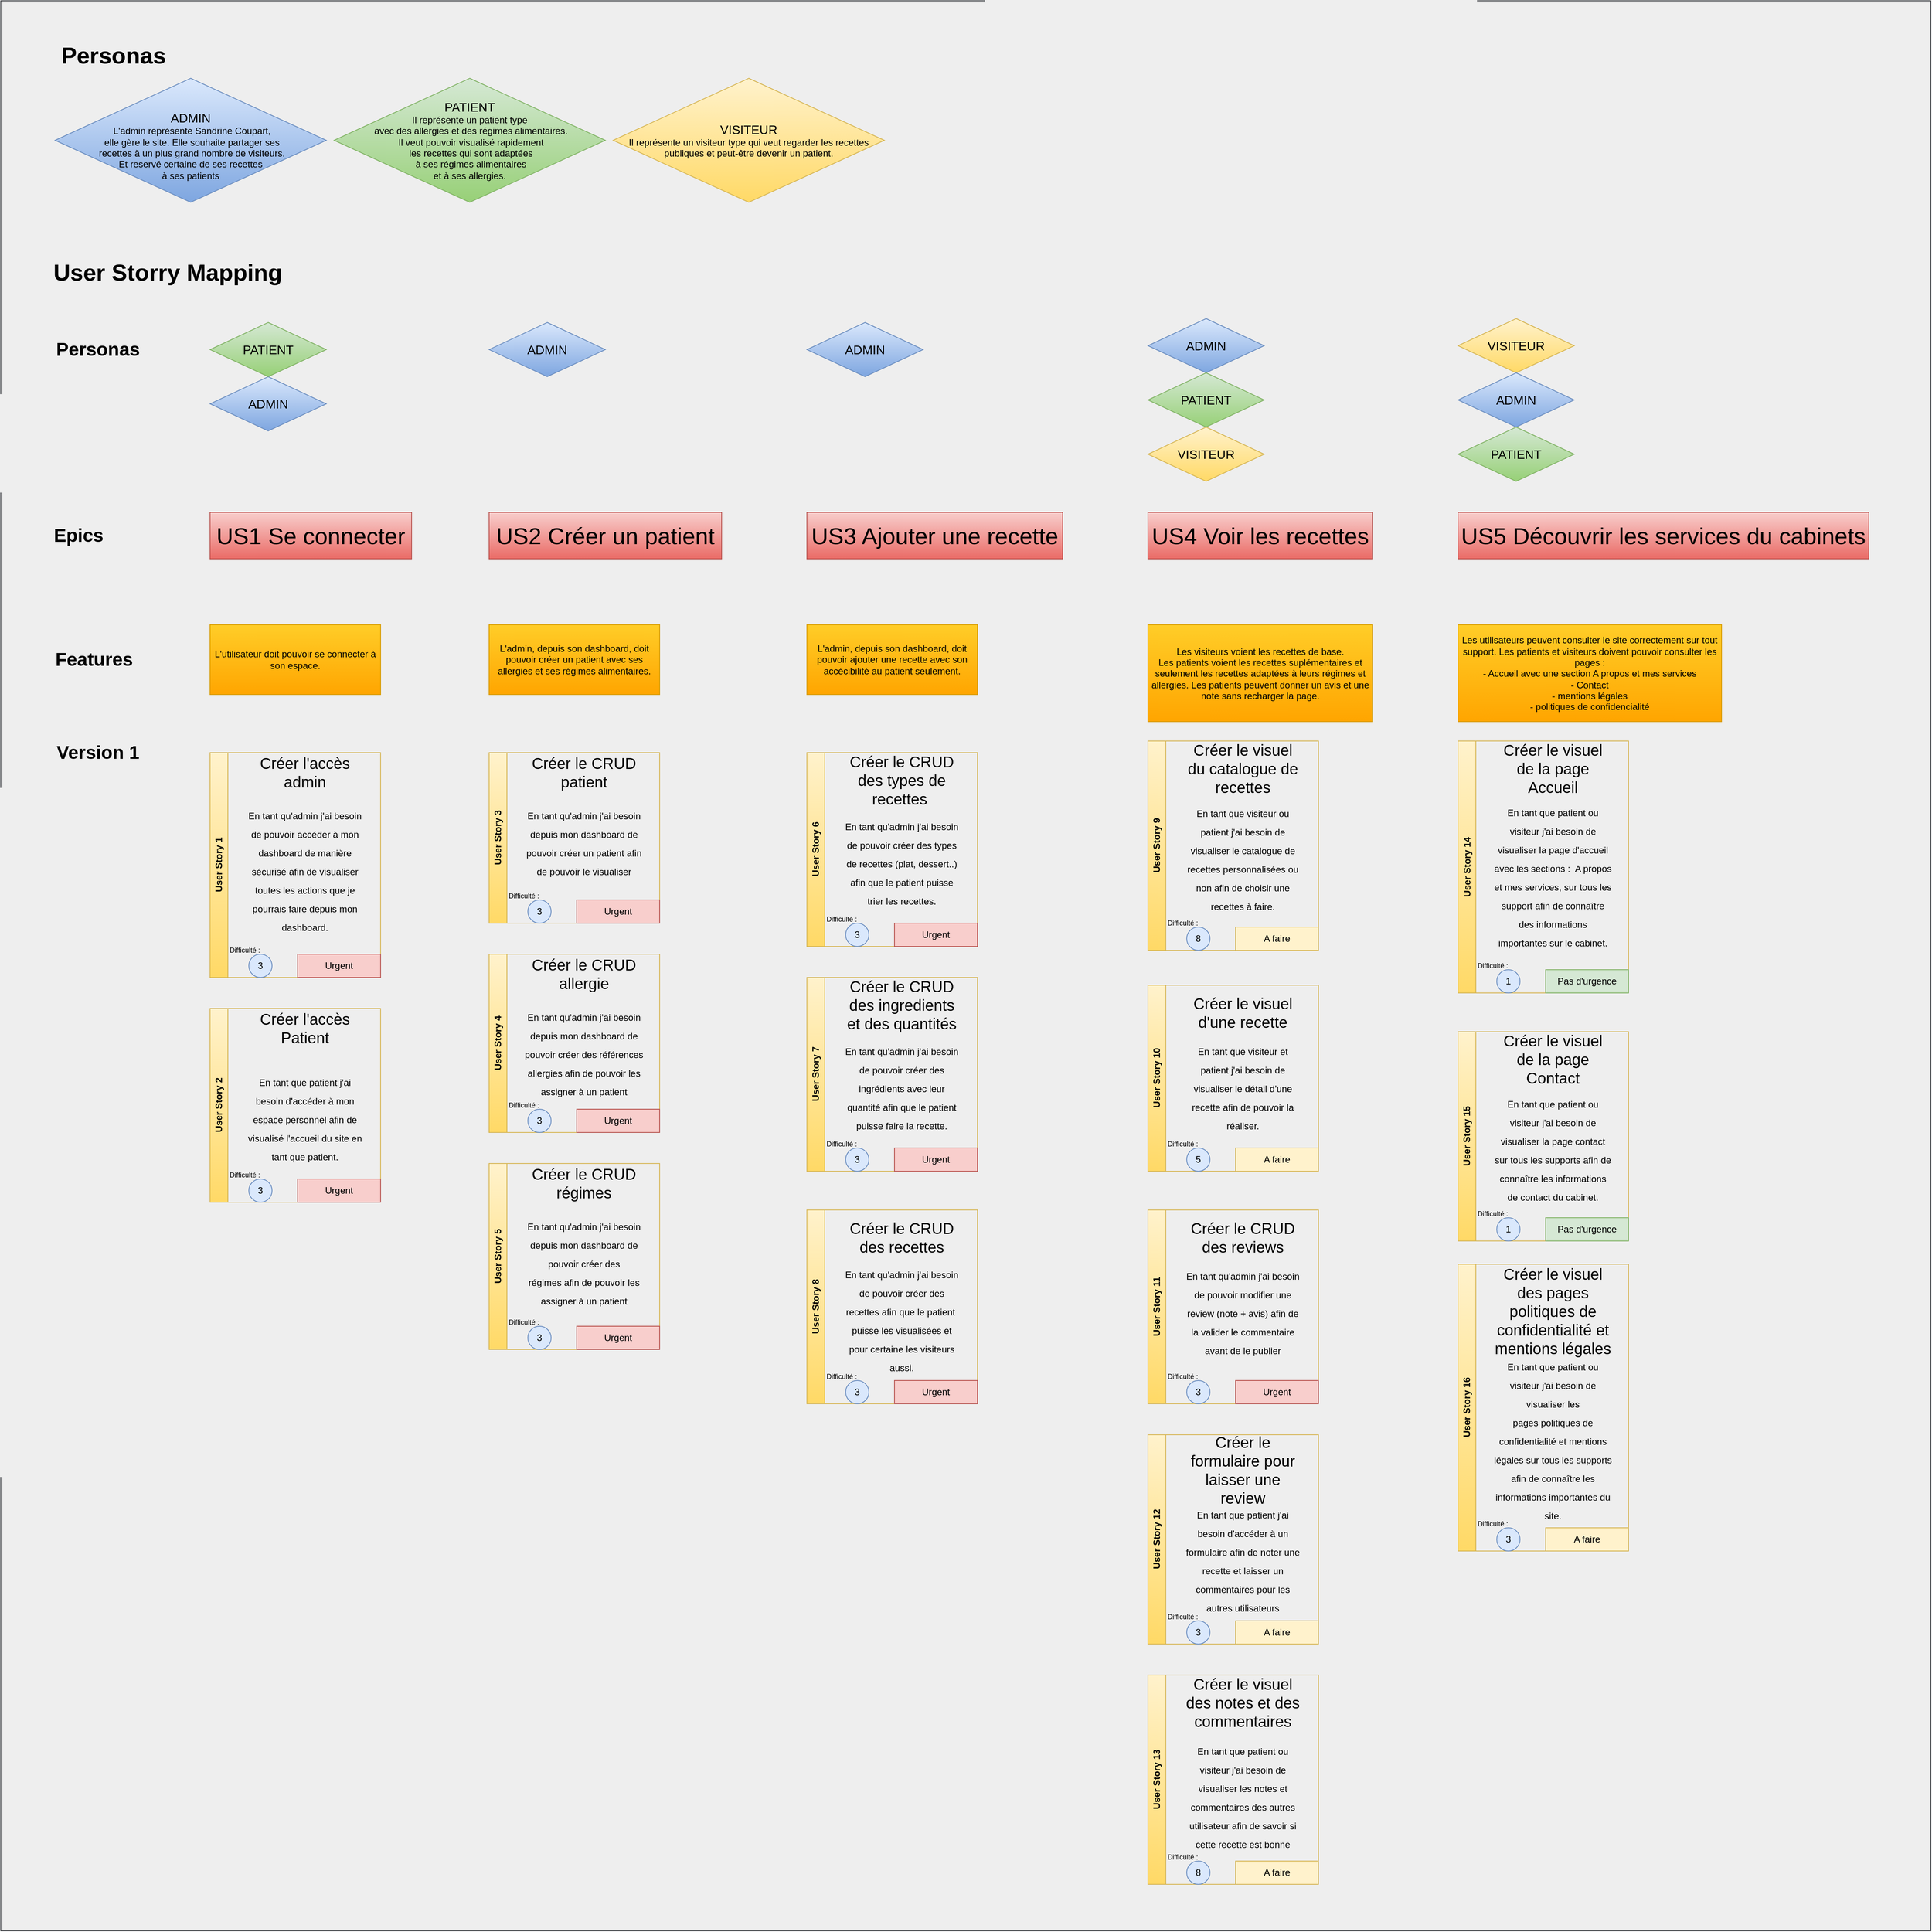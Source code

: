 <mxfile>
    <diagram id="mETmnVZE57GePqD7Dpf7" name="Page-1">
        <mxGraphModel dx="2335" dy="835" grid="1" gridSize="10" guides="1" tooltips="1" connect="1" arrows="1" fold="1" page="1" pageScale="1" pageWidth="850" pageHeight="1100" math="0" shadow="0">
            <root>
                <mxCell id="0"/>
                <mxCell id="1" parent="0"/>
                <mxCell id="3" value="" style="whiteSpace=wrap;html=1;aspect=fixed;fillColor=#eeeeee;strokeColor=#36393d;" vertex="1" parent="1">
                    <mxGeometry x="-120" y="70" width="2490" height="2490" as="geometry"/>
                </mxCell>
                <mxCell id="2" value="Personas" style="text;html=1;fontSize=30;fontStyle=1;verticalAlign=middle;align=center;fontColor=#000000;" vertex="1" parent="1">
                    <mxGeometry x="-50" y="120" width="150" height="40" as="geometry"/>
                </mxCell>
                <mxCell id="4" value="&lt;font color=&quot;#000000&quot;&gt;&lt;br&gt;&lt;font style=&quot;font-size: 16px;&quot;&gt;ADMIN&lt;/font&gt;&lt;br&gt;&amp;nbsp;L'admin représente Sandrine Coupart,&lt;br&gt;&amp;nbsp;elle gère le site. Elle souhaite partager ses&lt;br&gt;&amp;nbsp;recettes à un plus grand nombre de visiteurs.&lt;br&gt;Et reservé certaine de ses recettes &lt;br&gt;à ses patients&lt;/font&gt;" style="rhombus;whiteSpace=wrap;html=1;fillColor=#dae8fc;gradientColor=#7ea6e0;strokeColor=#6c8ebf;" vertex="1" parent="1">
                    <mxGeometry x="-50" y="170" width="350" height="160" as="geometry"/>
                </mxCell>
                <mxCell id="5" value="&lt;font color=&quot;#000000&quot;&gt;&lt;font style=&quot;font-size: 16px;&quot;&gt;PATIENT&lt;/font&gt;&lt;br&gt;Il représente un patient type&lt;br&gt;&amp;nbsp;avec des allergies et des régimes alimentaires.&lt;br&gt;&amp;nbsp;Il veut pouvoir visualisé rapidement&lt;br&gt;&amp;nbsp;les recettes qui sont adaptées&lt;br&gt;&amp;nbsp;à ses régimes alimentaires &lt;br&gt;et à ses allergies.&lt;br&gt;&lt;/font&gt;" style="rhombus;whiteSpace=wrap;html=1;fillColor=#d5e8d4;gradientColor=#97d077;strokeColor=#82b366;" vertex="1" parent="1">
                    <mxGeometry x="310" y="170" width="350" height="160" as="geometry"/>
                </mxCell>
                <mxCell id="6" value="&lt;font color=&quot;#000000&quot;&gt;&lt;font style=&quot;font-size: 16px;&quot;&gt;VISITEUR&lt;/font&gt;&lt;br&gt;Il représente un visiteur type qui veut regarder les recettes publiques et peut-être devenir un patient.&lt;br&gt;&lt;/font&gt;" style="rhombus;whiteSpace=wrap;html=1;fillColor=#fff2cc;gradientColor=#ffd966;strokeColor=#d6b656;" vertex="1" parent="1">
                    <mxGeometry x="670" y="170" width="350" height="160" as="geometry"/>
                </mxCell>
                <mxCell id="7" value="&lt;font color=&quot;#000000&quot;&gt;&lt;font style=&quot;font-size: 16px;&quot;&gt;ADMIN&lt;/font&gt;&lt;br&gt;&lt;/font&gt;" style="rhombus;whiteSpace=wrap;html=1;fillColor=#dae8fc;gradientColor=#7ea6e0;strokeColor=#6c8ebf;" vertex="1" parent="1">
                    <mxGeometry x="150" y="555" width="150" height="70" as="geometry"/>
                </mxCell>
                <mxCell id="8" value="&lt;font color=&quot;#000000&quot;&gt;&lt;font style=&quot;font-size: 16px;&quot;&gt;PATIENT&lt;/font&gt;&lt;br&gt;&lt;/font&gt;" style="rhombus;whiteSpace=wrap;html=1;fillColor=#d5e8d4;gradientColor=#97d077;strokeColor=#82b366;" vertex="1" parent="1">
                    <mxGeometry x="150" y="485" width="150" height="70" as="geometry"/>
                </mxCell>
                <mxCell id="9" value="&lt;font color=&quot;#000000&quot;&gt;&lt;font style=&quot;font-size: 16px;&quot;&gt;VISITEUR&lt;/font&gt;&lt;br&gt;&lt;/font&gt;" style="rhombus;whiteSpace=wrap;html=1;fillColor=#fff2cc;gradientColor=#ffd966;strokeColor=#d6b656;" vertex="1" parent="1">
                    <mxGeometry x="1360" y="620" width="150" height="70" as="geometry"/>
                </mxCell>
                <mxCell id="10" value="User Storry Mapping" style="text;html=1;fontSize=30;fontStyle=1;verticalAlign=middle;align=center;fontColor=#000000;" vertex="1" parent="1">
                    <mxGeometry x="-50" y="400" width="290" height="40" as="geometry"/>
                </mxCell>
                <mxCell id="11" value="Personas" style="text;html=1;fontSize=24;fontStyle=1;verticalAlign=middle;align=center;fontColor=#000000;" vertex="1" parent="1">
                    <mxGeometry x="-50" y="500" width="110" height="40" as="geometry"/>
                </mxCell>
                <mxCell id="12" value="Epics" style="text;html=1;fontSize=24;fontStyle=1;verticalAlign=middle;align=center;fontColor=#000000;" vertex="1" parent="1">
                    <mxGeometry x="-50" y="740" width="60" height="40" as="geometry"/>
                </mxCell>
                <mxCell id="13" value="Features" style="text;html=1;fontSize=24;fontStyle=1;verticalAlign=middle;align=center;fontColor=#000000;" vertex="1" parent="1">
                    <mxGeometry x="-50" y="900" width="100" height="40" as="geometry"/>
                </mxCell>
                <mxCell id="14" value="Version 1" style="text;html=1;fontSize=24;fontStyle=1;verticalAlign=middle;align=center;fontColor=#000000;" vertex="1" parent="1">
                    <mxGeometry x="-50" y="1020" width="110" height="40" as="geometry"/>
                </mxCell>
                <mxCell id="16" value="US1 Se connecter" style="rounded=0;whiteSpace=wrap;html=1;fontSize=30;fillColor=#f8cecc;gradientColor=#ea6b66;strokeColor=#b85450;" vertex="1" parent="1">
                    <mxGeometry x="150" y="730" width="260" height="60" as="geometry"/>
                </mxCell>
                <mxCell id="19" value="L'utilisateur doit pouvoir se connecter à son espace." style="rounded=0;whiteSpace=wrap;fontSize=12;fillColor=#ffcd28;strokeColor=#d79b00;gradientColor=#ffa500;spacing=0;fontColor=#000000;" vertex="1" parent="1">
                    <mxGeometry x="150" y="875" width="220" height="90" as="geometry"/>
                </mxCell>
                <mxCell id="22" value="&lt;font color=&quot;#000000&quot;&gt;User Story 1&lt;/font&gt;" style="swimlane;horizontal=0;whiteSpace=wrap;html=1;fontSize=12;fillColor=#fff2cc;gradientColor=#ffd966;strokeColor=#d6b656;startSize=23;" vertex="1" parent="1">
                    <mxGeometry x="150" y="1040" width="220" height="290" as="geometry">
                        <mxRectangle x="200" y="1460" width="40" height="150" as="alternateBounds"/>
                    </mxGeometry>
                </mxCell>
                <mxCell id="24" value="Créer l'accès admin" style="text;html=1;strokeColor=none;fillColor=none;align=center;verticalAlign=middle;whiteSpace=wrap;rounded=0;fontSize=20;fontColor=#000000;" vertex="1" parent="22">
                    <mxGeometry x="45" width="155" height="50" as="geometry"/>
                </mxCell>
                <mxCell id="25" value="Urgent" style="rounded=0;whiteSpace=wrap;html=1;fontSize=12;fillColor=#f8cecc;strokeColor=#b85450;fontColor=#000000;" vertex="1" parent="22">
                    <mxGeometry x="113" y="260" width="107" height="30" as="geometry"/>
                </mxCell>
                <mxCell id="27" value="3" style="ellipse;whiteSpace=wrap;html=1;aspect=fixed;strokeColor=#6c8ebf;fontSize=12;fillColor=#dae8fc;fontColor=#000000;" vertex="1" parent="22">
                    <mxGeometry x="50" y="260" width="30" height="30" as="geometry"/>
                </mxCell>
                <mxCell id="28" value="Difficulté :" style="text;html=1;strokeColor=none;fillColor=none;align=center;verticalAlign=middle;whiteSpace=wrap;rounded=0;fontSize=9;fontColor=#000000;" vertex="1" parent="22">
                    <mxGeometry x="15" y="240" width="60" height="30" as="geometry"/>
                </mxCell>
                <mxCell id="30" value="&lt;font style=&quot;font-size: 12px;&quot;&gt;En tant qu'admin j'ai besoin de pouvoir accéder à mon dashboard de manière sécurisé afin de visualiser toutes les actions que je pourrais faire depuis mon dashboard.&lt;/font&gt;" style="text;html=1;strokeColor=none;fillColor=none;align=center;verticalAlign=middle;whiteSpace=wrap;rounded=0;fontSize=20;fontColor=#000000;" vertex="1" parent="22">
                    <mxGeometry x="45" y="60" width="155" height="180" as="geometry"/>
                </mxCell>
                <mxCell id="37" value="&lt;font color=&quot;#000000&quot;&gt;User Story 2&lt;/font&gt;" style="swimlane;horizontal=0;whiteSpace=wrap;html=1;fontSize=12;fillColor=#fff2cc;gradientColor=#ffd966;strokeColor=#d6b656;startSize=23;" vertex="1" parent="1">
                    <mxGeometry x="150" y="1370" width="220" height="250" as="geometry">
                        <mxRectangle x="200" y="1460" width="40" height="150" as="alternateBounds"/>
                    </mxGeometry>
                </mxCell>
                <mxCell id="38" value="Créer l'accès Patient" style="text;html=1;strokeColor=none;fillColor=none;align=center;verticalAlign=middle;whiteSpace=wrap;rounded=0;fontSize=20;fontColor=#000000;" vertex="1" parent="37">
                    <mxGeometry x="45" width="155" height="50" as="geometry"/>
                </mxCell>
                <mxCell id="39" value="Urgent" style="rounded=0;whiteSpace=wrap;html=1;fontSize=12;fillColor=#f8cecc;strokeColor=#b85450;fontColor=#000000;" vertex="1" parent="37">
                    <mxGeometry x="113" y="220" width="107" height="30" as="geometry"/>
                </mxCell>
                <mxCell id="40" value="3" style="ellipse;whiteSpace=wrap;html=1;aspect=fixed;strokeColor=#6c8ebf;fontSize=12;fillColor=#dae8fc;fontColor=#000000;" vertex="1" parent="37">
                    <mxGeometry x="50" y="220" width="30" height="30" as="geometry"/>
                </mxCell>
                <mxCell id="41" value="Difficulté :" style="text;html=1;strokeColor=none;fillColor=none;align=center;verticalAlign=middle;whiteSpace=wrap;rounded=0;fontSize=9;fontColor=#000000;" vertex="1" parent="37">
                    <mxGeometry x="15" y="200" width="60" height="30" as="geometry"/>
                </mxCell>
                <mxCell id="42" value="&lt;font style=&quot;font-size: 12px;&quot;&gt;En tant que patient j'ai besoin d'accéder à mon espace personnel afin de visualisé l'accueil du site en tant que patient.&lt;/font&gt;" style="text;html=1;strokeColor=none;fillColor=none;align=center;verticalAlign=middle;whiteSpace=wrap;rounded=0;fontSize=20;fontColor=#000000;" vertex="1" parent="37">
                    <mxGeometry x="45" y="80" width="155" height="120" as="geometry"/>
                </mxCell>
                <mxCell id="43" value="US2 Créer un patient" style="rounded=0;whiteSpace=wrap;html=1;fontSize=30;fillColor=#f8cecc;gradientColor=#ea6b66;strokeColor=#b85450;" vertex="1" parent="1">
                    <mxGeometry x="510" y="730" width="300" height="60" as="geometry"/>
                </mxCell>
                <mxCell id="44" value="&lt;font color=&quot;#000000&quot;&gt;&lt;font style=&quot;font-size: 16px;&quot;&gt;ADMIN&lt;/font&gt;&lt;br&gt;&lt;/font&gt;" style="rhombus;whiteSpace=wrap;html=1;fillColor=#dae8fc;gradientColor=#7ea6e0;strokeColor=#6c8ebf;" vertex="1" parent="1">
                    <mxGeometry x="510" y="485" width="150" height="70" as="geometry"/>
                </mxCell>
                <mxCell id="45" value="L'admin, depuis son dashboard, doit pouvoir créer un patient avec ses allergies et ses régimes alimentaires." style="rounded=0;whiteSpace=wrap;fontSize=12;fillColor=#ffcd28;strokeColor=#d79b00;gradientColor=#ffa500;spacing=0;fontColor=#000000;" vertex="1" parent="1">
                    <mxGeometry x="510" y="875" width="220" height="90" as="geometry"/>
                </mxCell>
                <mxCell id="46" value="&lt;font color=&quot;#000000&quot;&gt;User Story 3&lt;br&gt;&lt;/font&gt;" style="swimlane;horizontal=0;whiteSpace=wrap;html=1;fontSize=12;fillColor=#fff2cc;gradientColor=#ffd966;strokeColor=#d6b656;startSize=23;" vertex="1" parent="1">
                    <mxGeometry x="510" y="1040" width="220" height="220" as="geometry">
                        <mxRectangle x="200" y="1460" width="40" height="150" as="alternateBounds"/>
                    </mxGeometry>
                </mxCell>
                <mxCell id="47" value="Créer le CRUD patient" style="text;html=1;strokeColor=none;fillColor=none;align=center;verticalAlign=middle;whiteSpace=wrap;rounded=0;fontSize=20;fontColor=#000000;" vertex="1" parent="46">
                    <mxGeometry x="45" width="155" height="50" as="geometry"/>
                </mxCell>
                <mxCell id="48" value="Urgent" style="rounded=0;whiteSpace=wrap;html=1;fontSize=12;fillColor=#f8cecc;strokeColor=#b85450;fontColor=#000000;" vertex="1" parent="46">
                    <mxGeometry x="113" y="190" width="107" height="30" as="geometry"/>
                </mxCell>
                <mxCell id="49" value="3" style="ellipse;whiteSpace=wrap;html=1;aspect=fixed;strokeColor=#6c8ebf;fontSize=12;fillColor=#dae8fc;fontColor=#000000;" vertex="1" parent="46">
                    <mxGeometry x="50" y="190" width="30" height="30" as="geometry"/>
                </mxCell>
                <mxCell id="50" value="Difficulté :" style="text;html=1;strokeColor=none;fillColor=none;align=center;verticalAlign=middle;whiteSpace=wrap;rounded=0;fontSize=9;fontColor=#000000;" vertex="1" parent="46">
                    <mxGeometry x="15" y="170" width="60" height="30" as="geometry"/>
                </mxCell>
                <mxCell id="51" value="&lt;font style=&quot;font-size: 12px;&quot;&gt;En tant qu'admin j'ai besoin depuis mon dashboard de pouvoir créer un patient afin de pouvoir le visualiser&lt;/font&gt;" style="text;html=1;strokeColor=none;fillColor=none;align=center;verticalAlign=top;whiteSpace=wrap;rounded=0;fontSize=20;fontColor=#000000;" vertex="1" parent="46">
                    <mxGeometry x="45" y="60" width="155" height="110" as="geometry"/>
                </mxCell>
                <mxCell id="70" value="&lt;font color=&quot;#000000&quot;&gt;User Story 4&lt;br&gt;&lt;/font&gt;" style="swimlane;horizontal=0;whiteSpace=wrap;html=1;fontSize=12;fillColor=#fff2cc;gradientColor=#ffd966;strokeColor=#d6b656;startSize=23;" vertex="1" parent="1">
                    <mxGeometry x="510" y="1300" width="220" height="230" as="geometry">
                        <mxRectangle x="200" y="1460" width="40" height="150" as="alternateBounds"/>
                    </mxGeometry>
                </mxCell>
                <mxCell id="71" value="Créer le CRUD allergie" style="text;html=1;strokeColor=none;fillColor=none;align=center;verticalAlign=middle;whiteSpace=wrap;rounded=0;fontSize=20;fontColor=#000000;" vertex="1" parent="70">
                    <mxGeometry x="45" width="155" height="50" as="geometry"/>
                </mxCell>
                <mxCell id="72" value="Urgent" style="rounded=0;whiteSpace=wrap;html=1;fontSize=12;fillColor=#f8cecc;strokeColor=#b85450;fontColor=#000000;" vertex="1" parent="70">
                    <mxGeometry x="113" y="200" width="107" height="30" as="geometry"/>
                </mxCell>
                <mxCell id="73" value="3" style="ellipse;whiteSpace=wrap;html=1;aspect=fixed;strokeColor=#6c8ebf;fontSize=12;fillColor=#dae8fc;fontColor=#000000;" vertex="1" parent="70">
                    <mxGeometry x="50" y="200" width="30" height="30" as="geometry"/>
                </mxCell>
                <mxCell id="74" value="Difficulté :" style="text;html=1;strokeColor=none;fillColor=none;align=center;verticalAlign=middle;whiteSpace=wrap;rounded=0;fontSize=9;fontColor=#000000;" vertex="1" parent="70">
                    <mxGeometry x="15" y="180" width="60" height="30" as="geometry"/>
                </mxCell>
                <mxCell id="75" value="&lt;font style=&quot;font-size: 12px;&quot;&gt;En tant qu'admin j'ai besoin depuis mon dashboard de pouvoir créer des références allergies afin de pouvoir les assigner à un patient&lt;/font&gt;" style="text;html=1;strokeColor=none;fillColor=none;align=center;verticalAlign=top;whiteSpace=wrap;rounded=0;fontSize=20;fontColor=#000000;" vertex="1" parent="70">
                    <mxGeometry x="45" y="60" width="155" height="140" as="geometry"/>
                </mxCell>
                <mxCell id="76" value="&lt;font color=&quot;#000000&quot;&gt;User Story 5&lt;br&gt;&lt;/font&gt;" style="swimlane;horizontal=0;whiteSpace=wrap;html=1;fontSize=12;fillColor=#fff2cc;gradientColor=#ffd966;strokeColor=#d6b656;startSize=23;" vertex="1" parent="1">
                    <mxGeometry x="510" y="1570" width="220" height="240" as="geometry">
                        <mxRectangle x="200" y="1460" width="40" height="150" as="alternateBounds"/>
                    </mxGeometry>
                </mxCell>
                <mxCell id="77" value="Créer le CRUD régimes" style="text;html=1;strokeColor=none;fillColor=none;align=center;verticalAlign=middle;whiteSpace=wrap;rounded=0;fontSize=20;fontColor=#000000;" vertex="1" parent="76">
                    <mxGeometry x="45" width="155" height="50" as="geometry"/>
                </mxCell>
                <mxCell id="78" value="Urgent" style="rounded=0;whiteSpace=wrap;html=1;fontSize=12;fillColor=#f8cecc;strokeColor=#b85450;fontColor=#000000;" vertex="1" parent="76">
                    <mxGeometry x="113" y="210" width="107" height="30" as="geometry"/>
                </mxCell>
                <mxCell id="79" value="3" style="ellipse;whiteSpace=wrap;html=1;aspect=fixed;strokeColor=#6c8ebf;fontSize=12;fillColor=#dae8fc;fontColor=#000000;" vertex="1" parent="76">
                    <mxGeometry x="50" y="210" width="30" height="30" as="geometry"/>
                </mxCell>
                <mxCell id="80" value="Difficulté :" style="text;html=1;strokeColor=none;fillColor=none;align=center;verticalAlign=middle;whiteSpace=wrap;rounded=0;fontSize=9;fontColor=#000000;" vertex="1" parent="76">
                    <mxGeometry x="15" y="190" width="60" height="30" as="geometry"/>
                </mxCell>
                <mxCell id="81" value="&lt;font style=&quot;font-size: 12px;&quot;&gt;En tant qu'admin j'ai besoin depuis mon dashboard de pouvoir créer des régimes&amp;nbsp;&lt;/font&gt;&lt;span style=&quot;font-size: 12px;&quot;&gt;afin de pouvoir les assigner à un patient&lt;/span&gt;" style="text;html=1;strokeColor=none;fillColor=none;align=center;verticalAlign=top;whiteSpace=wrap;rounded=0;fontSize=20;fontColor=#000000;" vertex="1" parent="76">
                    <mxGeometry x="45" y="60" width="155" height="140" as="geometry"/>
                </mxCell>
                <mxCell id="82" value="US3 Ajouter une recette" style="rounded=0;whiteSpace=wrap;html=1;fontSize=30;fillColor=#f8cecc;gradientColor=#ea6b66;strokeColor=#b85450;" vertex="1" parent="1">
                    <mxGeometry x="920" y="730" width="330" height="60" as="geometry"/>
                </mxCell>
                <mxCell id="83" value="&lt;font color=&quot;#000000&quot;&gt;&lt;font style=&quot;font-size: 16px;&quot;&gt;ADMIN&lt;/font&gt;&lt;br&gt;&lt;/font&gt;" style="rhombus;whiteSpace=wrap;html=1;fillColor=#dae8fc;gradientColor=#7ea6e0;strokeColor=#6c8ebf;" vertex="1" parent="1">
                    <mxGeometry x="920" y="485" width="150" height="70" as="geometry"/>
                </mxCell>
                <mxCell id="84" value="L'admin, depuis son dashboard, doit pouvoir ajouter une recette avec son accécibilité au patient seulement." style="rounded=0;whiteSpace=wrap;fontSize=12;fillColor=#ffcd28;strokeColor=#d79b00;gradientColor=#ffa500;spacing=0;fontColor=#000000;" vertex="1" parent="1">
                    <mxGeometry x="920" y="875" width="220" height="90" as="geometry"/>
                </mxCell>
                <mxCell id="85" value="&lt;font color=&quot;#000000&quot;&gt;User Story 6&lt;/font&gt;" style="swimlane;horizontal=0;whiteSpace=wrap;html=1;fontSize=12;fillColor=#fff2cc;gradientColor=#ffd966;strokeColor=#d6b656;startSize=23;fontFamily=Helvetica;fontColor=rgb(240, 240, 240);" vertex="1" parent="1">
                    <mxGeometry x="920" y="1040" width="220" height="250" as="geometry">
                        <mxRectangle x="920" y="1040" width="40" height="150" as="alternateBounds"/>
                    </mxGeometry>
                </mxCell>
                <mxCell id="86" value="Créer le CRUD des types de recettes&amp;nbsp;" style="text;html=1;strokeColor=none;fillColor=none;align=center;verticalAlign=middle;whiteSpace=wrap;rounded=0;fontSize=20;fontColor=#000000;fontFamily=Helvetica;startSize=23;" vertex="1" parent="85">
                    <mxGeometry x="45" width="155" height="70" as="geometry"/>
                </mxCell>
                <mxCell id="87" value="Urgent" style="rounded=0;whiteSpace=wrap;html=1;fontSize=12;fillColor=#f8cecc;strokeColor=#b85450;fontColor=#000000;fontFamily=Helvetica;startSize=23;" vertex="1" parent="85">
                    <mxGeometry x="113" y="220" width="107" height="30" as="geometry"/>
                </mxCell>
                <mxCell id="88" value="3" style="ellipse;whiteSpace=wrap;html=1;aspect=fixed;strokeColor=#6c8ebf;fontSize=12;fillColor=#dae8fc;fontColor=#000000;fontFamily=Helvetica;startSize=23;" vertex="1" parent="85">
                    <mxGeometry x="50" y="220" width="30" height="30" as="geometry"/>
                </mxCell>
                <mxCell id="89" value="Difficulté :" style="text;html=1;strokeColor=none;fillColor=none;align=center;verticalAlign=middle;whiteSpace=wrap;rounded=0;fontSize=9;fontColor=#000000;fontFamily=Helvetica;startSize=23;" vertex="1" parent="85">
                    <mxGeometry x="15" y="200" width="60" height="30" as="geometry"/>
                </mxCell>
                <mxCell id="90" value="&lt;font style=&quot;font-size: 12px;&quot;&gt;En tant qu'admin j'ai besoin de pouvoir créer des types de recettes (plat, dessert..) afin que le patient puisse trier les recettes.&lt;/font&gt;" style="text;html=1;strokeColor=none;fillColor=none;align=center;verticalAlign=middle;whiteSpace=wrap;rounded=0;fontSize=20;fontColor=#000000;fontFamily=Helvetica;startSize=23;" vertex="1" parent="85">
                    <mxGeometry x="45" y="80" width="155" height="120" as="geometry"/>
                </mxCell>
                <mxCell id="92" value="&lt;font color=&quot;#000000&quot;&gt;User Story 7&lt;/font&gt;" style="swimlane;horizontal=0;whiteSpace=wrap;html=1;fontSize=12;fillColor=#fff2cc;gradientColor=#ffd966;strokeColor=#d6b656;startSize=23;fontFamily=Helvetica;fontColor=rgb(240, 240, 240);" vertex="1" parent="1">
                    <mxGeometry x="920" y="1330" width="220" height="250" as="geometry">
                        <mxRectangle x="920" y="1040" width="40" height="150" as="alternateBounds"/>
                    </mxGeometry>
                </mxCell>
                <mxCell id="93" value="Créer le CRUD des ingredients et des quantités" style="text;html=1;strokeColor=none;fillColor=none;align=center;verticalAlign=middle;whiteSpace=wrap;rounded=0;fontSize=20;fontColor=#000000;fontFamily=Helvetica;startSize=23;" vertex="1" parent="92">
                    <mxGeometry x="45" width="155" height="70" as="geometry"/>
                </mxCell>
                <mxCell id="94" value="Urgent" style="rounded=0;whiteSpace=wrap;html=1;fontSize=12;fillColor=#f8cecc;strokeColor=#b85450;fontColor=#000000;fontFamily=Helvetica;startSize=23;" vertex="1" parent="92">
                    <mxGeometry x="113" y="220" width="107" height="30" as="geometry"/>
                </mxCell>
                <mxCell id="95" value="3" style="ellipse;whiteSpace=wrap;html=1;aspect=fixed;strokeColor=#6c8ebf;fontSize=12;fillColor=#dae8fc;fontColor=#000000;fontFamily=Helvetica;startSize=23;" vertex="1" parent="92">
                    <mxGeometry x="50" y="220" width="30" height="30" as="geometry"/>
                </mxCell>
                <mxCell id="96" value="Difficulté :" style="text;html=1;strokeColor=none;fillColor=none;align=center;verticalAlign=middle;whiteSpace=wrap;rounded=0;fontSize=9;fontColor=#000000;fontFamily=Helvetica;startSize=23;" vertex="1" parent="92">
                    <mxGeometry x="15" y="200" width="60" height="30" as="geometry"/>
                </mxCell>
                <mxCell id="97" value="&lt;font style=&quot;font-size: 12px;&quot;&gt;En tant qu'admin j'ai besoin de pouvoir créer des ingrédients avec leur quantité afin que le patient puisse faire la recette.&lt;/font&gt;" style="text;html=1;strokeColor=none;fillColor=none;align=center;verticalAlign=middle;whiteSpace=wrap;rounded=0;fontSize=20;fontColor=#000000;fontFamily=Helvetica;startSize=23;" vertex="1" parent="92">
                    <mxGeometry x="45" y="80" width="155" height="120" as="geometry"/>
                </mxCell>
                <mxCell id="98" value="&lt;font color=&quot;#000000&quot;&gt;User Story 8&lt;/font&gt;" style="swimlane;horizontal=0;whiteSpace=wrap;html=1;fontSize=12;fillColor=#fff2cc;gradientColor=#ffd966;strokeColor=#d6b656;startSize=23;fontFamily=Helvetica;fontColor=rgb(240, 240, 240);" vertex="1" parent="1">
                    <mxGeometry x="920" y="1630" width="220" height="250" as="geometry">
                        <mxRectangle x="920" y="1040" width="40" height="150" as="alternateBounds"/>
                    </mxGeometry>
                </mxCell>
                <mxCell id="99" value="Créer le CRUD des recettes" style="text;html=1;strokeColor=none;fillColor=none;align=center;verticalAlign=middle;whiteSpace=wrap;rounded=0;fontSize=20;fontColor=#000000;fontFamily=Helvetica;startSize=23;" vertex="1" parent="98">
                    <mxGeometry x="45" width="155" height="70" as="geometry"/>
                </mxCell>
                <mxCell id="100" value="Urgent" style="rounded=0;whiteSpace=wrap;html=1;fontSize=12;fillColor=#f8cecc;strokeColor=#b85450;fontColor=#000000;fontFamily=Helvetica;startSize=23;" vertex="1" parent="98">
                    <mxGeometry x="113" y="220" width="107" height="30" as="geometry"/>
                </mxCell>
                <mxCell id="101" value="3" style="ellipse;whiteSpace=wrap;html=1;aspect=fixed;strokeColor=#6c8ebf;fontSize=12;fillColor=#dae8fc;fontColor=#000000;fontFamily=Helvetica;startSize=23;" vertex="1" parent="98">
                    <mxGeometry x="50" y="220" width="30" height="30" as="geometry"/>
                </mxCell>
                <mxCell id="102" value="Difficulté :" style="text;html=1;strokeColor=none;fillColor=none;align=center;verticalAlign=middle;whiteSpace=wrap;rounded=0;fontSize=9;fontColor=#000000;fontFamily=Helvetica;startSize=23;" vertex="1" parent="98">
                    <mxGeometry x="15" y="200" width="60" height="30" as="geometry"/>
                </mxCell>
                <mxCell id="103" value="&lt;font style=&quot;font-size: 12px;&quot;&gt;En tant qu'admin j'ai besoin de pouvoir créer des recettes afin que le patient&amp;nbsp; puisse les visualisées et pour certaine les visiteurs aussi.&lt;/font&gt;" style="text;html=1;strokeColor=none;fillColor=none;align=center;verticalAlign=middle;whiteSpace=wrap;rounded=0;fontSize=20;fontColor=#000000;fontFamily=Helvetica;startSize=23;" vertex="1" parent="98">
                    <mxGeometry x="45" y="70" width="155" height="140" as="geometry"/>
                </mxCell>
                <mxCell id="104" value="US4 Voir les recettes" style="rounded=0;whiteSpace=wrap;html=1;fontSize=30;fillColor=#f8cecc;gradientColor=#ea6b66;strokeColor=#b85450;" vertex="1" parent="1">
                    <mxGeometry x="1360" y="730" width="290" height="60" as="geometry"/>
                </mxCell>
                <mxCell id="105" value="&lt;font color=&quot;#000000&quot;&gt;&lt;font style=&quot;font-size: 16px;&quot;&gt;ADMIN&lt;/font&gt;&lt;br&gt;&lt;/font&gt;" style="rhombus;whiteSpace=wrap;html=1;fillColor=#dae8fc;gradientColor=#7ea6e0;strokeColor=#6c8ebf;" vertex="1" parent="1">
                    <mxGeometry x="1360" y="480" width="150" height="70" as="geometry"/>
                </mxCell>
                <mxCell id="106" value="&lt;font color=&quot;#000000&quot;&gt;&lt;font style=&quot;font-size: 16px;&quot;&gt;PATIENT&lt;/font&gt;&lt;br&gt;&lt;/font&gt;" style="rhombus;whiteSpace=wrap;html=1;fillColor=#d5e8d4;gradientColor=#97d077;strokeColor=#82b366;" vertex="1" parent="1">
                    <mxGeometry x="1360" y="550" width="150" height="70" as="geometry"/>
                </mxCell>
                <mxCell id="107" value="Les visiteurs voient les recettes de base.&#10;Les patients voient les recettes suplémentaires et seulement les recettes adaptées à leurs régimes et allergies. Les patients peuvent donner un avis et une note sans recharger la page." style="rounded=0;whiteSpace=wrap;fontSize=12;fillColor=#ffcd28;strokeColor=#d79b00;gradientColor=#ffa500;spacing=0;fontColor=#000000;spacingLeft=2;spacingRight=2;" vertex="1" parent="1">
                    <mxGeometry x="1360" y="875" width="290" height="125" as="geometry"/>
                </mxCell>
                <mxCell id="108" value="&lt;font color=&quot;#000000&quot;&gt;User Story 11&lt;/font&gt;" style="swimlane;horizontal=0;whiteSpace=wrap;html=1;fontSize=12;fillColor=#fff2cc;gradientColor=#ffd966;strokeColor=#d6b656;startSize=23;fontFamily=Helvetica;fontColor=rgb(240, 240, 240);" vertex="1" parent="1">
                    <mxGeometry x="1360" y="1630" width="220" height="250" as="geometry">
                        <mxRectangle x="920" y="1040" width="40" height="150" as="alternateBounds"/>
                    </mxGeometry>
                </mxCell>
                <mxCell id="109" value="Créer le CRUD des reviews" style="text;html=1;strokeColor=none;fillColor=none;align=center;verticalAlign=middle;whiteSpace=wrap;rounded=0;fontSize=20;fontColor=#000000;fontFamily=Helvetica;startSize=23;" vertex="1" parent="108">
                    <mxGeometry x="45" width="155" height="70" as="geometry"/>
                </mxCell>
                <mxCell id="110" value="Urgent" style="rounded=0;whiteSpace=wrap;html=1;fontSize=12;fillColor=#f8cecc;strokeColor=#b85450;fontColor=#000000;fontFamily=Helvetica;startSize=23;" vertex="1" parent="108">
                    <mxGeometry x="113" y="220" width="107" height="30" as="geometry"/>
                </mxCell>
                <mxCell id="111" value="3" style="ellipse;whiteSpace=wrap;html=1;aspect=fixed;strokeColor=#6c8ebf;fontSize=12;fillColor=#dae8fc;fontColor=#000000;fontFamily=Helvetica;startSize=23;" vertex="1" parent="108">
                    <mxGeometry x="50" y="220" width="30" height="30" as="geometry"/>
                </mxCell>
                <mxCell id="112" value="Difficulté :" style="text;html=1;strokeColor=none;fillColor=none;align=center;verticalAlign=middle;whiteSpace=wrap;rounded=0;fontSize=9;fontColor=#000000;fontFamily=Helvetica;startSize=23;" vertex="1" parent="108">
                    <mxGeometry x="15" y="200" width="60" height="30" as="geometry"/>
                </mxCell>
                <mxCell id="113" value="&lt;font style=&quot;font-size: 12px;&quot;&gt;En tant qu'admin j'ai besoin de pouvoir modifier une review (note + avis) afin de la valider le commentaire avant de le publier&lt;/font&gt;" style="text;html=1;strokeColor=none;fillColor=none;align=center;verticalAlign=middle;whiteSpace=wrap;rounded=0;fontSize=20;fontColor=#000000;fontFamily=Helvetica;startSize=23;" vertex="1" parent="108">
                    <mxGeometry x="45" y="70" width="155" height="120" as="geometry"/>
                </mxCell>
                <mxCell id="115" value="&lt;font color=&quot;#000000&quot;&gt;User Story 12&lt;/font&gt;" style="swimlane;horizontal=0;whiteSpace=wrap;html=1;fontSize=12;fillColor=#fff2cc;gradientColor=#ffd966;strokeColor=#d6b656;startSize=23;fontFamily=Helvetica;fontColor=rgb(240, 240, 240);" vertex="1" parent="1">
                    <mxGeometry x="1360" y="1920" width="220" height="270" as="geometry">
                        <mxRectangle x="920" y="1040" width="40" height="150" as="alternateBounds"/>
                    </mxGeometry>
                </mxCell>
                <mxCell id="116" value="Créer le formulaire pour laisser une review" style="text;html=1;strokeColor=none;fillColor=none;align=center;verticalAlign=middle;whiteSpace=wrap;rounded=0;fontSize=20;fontColor=#000000;fontFamily=Helvetica;startSize=23;" vertex="1" parent="115">
                    <mxGeometry x="45" width="155" height="90" as="geometry"/>
                </mxCell>
                <mxCell id="117" value="A faire" style="rounded=0;whiteSpace=wrap;html=1;fontSize=12;fillColor=#fff2cc;strokeColor=#d6b656;fontFamily=Helvetica;startSize=23;fontColor=#000000;" vertex="1" parent="115">
                    <mxGeometry x="113" y="240" width="107" height="30" as="geometry"/>
                </mxCell>
                <mxCell id="118" value="3" style="ellipse;whiteSpace=wrap;html=1;aspect=fixed;strokeColor=#6c8ebf;fontSize=12;fillColor=#dae8fc;fontColor=#000000;fontFamily=Helvetica;startSize=23;" vertex="1" parent="115">
                    <mxGeometry x="50" y="240" width="30" height="30" as="geometry"/>
                </mxCell>
                <mxCell id="119" value="Difficulté :" style="text;html=1;strokeColor=none;fillColor=none;align=center;verticalAlign=middle;whiteSpace=wrap;rounded=0;fontSize=9;fontColor=#000000;fontFamily=Helvetica;startSize=23;" vertex="1" parent="115">
                    <mxGeometry x="15" y="220" width="60" height="30" as="geometry"/>
                </mxCell>
                <mxCell id="120" value="&lt;font style=&quot;font-size: 12px;&quot;&gt;En tant que patient j'ai besoin d'accéder à un formulaire afin de noter une recette et laisser un commentaires pour les autres utilisateurs&lt;/font&gt;" style="text;html=1;strokeColor=none;fillColor=none;align=center;verticalAlign=middle;whiteSpace=wrap;rounded=0;fontSize=20;fontColor=#000000;fontFamily=Helvetica;startSize=23;" vertex="1" parent="115">
                    <mxGeometry x="45" y="100" width="155" height="120" as="geometry"/>
                </mxCell>
                <mxCell id="121" value="&lt;font color=&quot;#000000&quot;&gt;User Story 13&lt;/font&gt;" style="swimlane;horizontal=0;whiteSpace=wrap;html=1;fontSize=12;fillColor=#fff2cc;gradientColor=#ffd966;strokeColor=#d6b656;startSize=23;fontFamily=Helvetica;fontColor=rgb(240, 240, 240);" vertex="1" parent="1">
                    <mxGeometry x="1360" y="2230" width="220" height="270" as="geometry">
                        <mxRectangle x="920" y="1040" width="40" height="150" as="alternateBounds"/>
                    </mxGeometry>
                </mxCell>
                <mxCell id="122" value="Créer le visuel des notes et des commentaires" style="text;html=1;strokeColor=none;fillColor=none;align=center;verticalAlign=middle;whiteSpace=wrap;rounded=0;fontSize=20;fontColor=#000000;fontFamily=Helvetica;startSize=23;" vertex="1" parent="121">
                    <mxGeometry x="45" width="155" height="70" as="geometry"/>
                </mxCell>
                <mxCell id="123" value="A faire" style="rounded=0;whiteSpace=wrap;html=1;fontSize=12;fillColor=#fff2cc;strokeColor=#d6b656;fontFamily=Helvetica;startSize=23;fontColor=#000000;" vertex="1" parent="121">
                    <mxGeometry x="113" y="240" width="107" height="30" as="geometry"/>
                </mxCell>
                <mxCell id="124" value="8" style="ellipse;whiteSpace=wrap;html=1;aspect=fixed;strokeColor=#6c8ebf;fontSize=12;fillColor=#dae8fc;fontColor=#000000;fontFamily=Helvetica;startSize=23;" vertex="1" parent="121">
                    <mxGeometry x="50" y="240" width="30" height="30" as="geometry"/>
                </mxCell>
                <mxCell id="125" value="Difficulté :" style="text;html=1;strokeColor=none;fillColor=none;align=center;verticalAlign=middle;whiteSpace=wrap;rounded=0;fontSize=9;fontColor=#000000;fontFamily=Helvetica;startSize=23;" vertex="1" parent="121">
                    <mxGeometry x="15" y="220" width="60" height="30" as="geometry"/>
                </mxCell>
                <mxCell id="126" value="&lt;font style=&quot;font-size: 12px;&quot;&gt;En tant que patient ou visiteur j'ai besoin de visualiser les notes et commentaires des autres utilisateur afin de savoir si cette recette est bonne&lt;/font&gt;" style="text;html=1;strokeColor=none;fillColor=none;align=center;verticalAlign=middle;whiteSpace=wrap;rounded=0;fontSize=20;fontColor=#000000;fontFamily=Helvetica;startSize=23;" vertex="1" parent="121">
                    <mxGeometry x="45" y="80" width="155" height="150" as="geometry"/>
                </mxCell>
                <mxCell id="127" value="&lt;font color=&quot;#000000&quot;&gt;User Story 9&lt;/font&gt;" style="swimlane;horizontal=0;whiteSpace=wrap;html=1;fontSize=12;fillColor=#fff2cc;gradientColor=#ffd966;strokeColor=#d6b656;startSize=23;fontFamily=Helvetica;fontColor=rgb(240, 240, 240);" vertex="1" parent="1">
                    <mxGeometry x="1360" y="1025" width="220" height="270" as="geometry">
                        <mxRectangle x="920" y="1040" width="40" height="150" as="alternateBounds"/>
                    </mxGeometry>
                </mxCell>
                <mxCell id="128" value="Créer le visuel du catalogue de recettes" style="text;html=1;strokeColor=none;fillColor=none;align=center;verticalAlign=middle;whiteSpace=wrap;rounded=0;fontSize=20;fontColor=#000000;fontFamily=Helvetica;startSize=23;" vertex="1" parent="127">
                    <mxGeometry x="45" width="155" height="70" as="geometry"/>
                </mxCell>
                <mxCell id="129" value="&lt;font color=&quot;#000000&quot;&gt;A faire&lt;/font&gt;" style="rounded=0;whiteSpace=wrap;html=1;fontSize=12;fillColor=#fff2cc;strokeColor=#d6b656;fontFamily=Helvetica;startSize=23;" vertex="1" parent="127">
                    <mxGeometry x="113" y="240" width="107" height="30" as="geometry"/>
                </mxCell>
                <mxCell id="130" value="8" style="ellipse;whiteSpace=wrap;html=1;aspect=fixed;strokeColor=#6c8ebf;fontSize=12;fillColor=#dae8fc;fontColor=#000000;fontFamily=Helvetica;startSize=23;" vertex="1" parent="127">
                    <mxGeometry x="50" y="240" width="30" height="30" as="geometry"/>
                </mxCell>
                <mxCell id="131" value="Difficulté :" style="text;html=1;strokeColor=none;fillColor=none;align=center;verticalAlign=middle;whiteSpace=wrap;rounded=0;fontSize=9;fontColor=#000000;fontFamily=Helvetica;startSize=23;" vertex="1" parent="127">
                    <mxGeometry x="15" y="220" width="60" height="30" as="geometry"/>
                </mxCell>
                <mxCell id="132" value="&lt;font style=&quot;font-size: 12px;&quot;&gt;En tant que visiteur ou patient j'ai besoin de visualiser le catalogue de recettes personnalisées ou non afin de choisir une recettes à faire.&lt;/font&gt;" style="text;html=1;strokeColor=none;fillColor=none;align=center;verticalAlign=middle;whiteSpace=wrap;rounded=0;fontSize=20;fontColor=#000000;fontFamily=Helvetica;startSize=23;" vertex="1" parent="127">
                    <mxGeometry x="45" y="90" width="155" height="120" as="geometry"/>
                </mxCell>
                <mxCell id="133" value="&lt;font color=&quot;#000000&quot;&gt;User Story 10&lt;/font&gt;" style="swimlane;horizontal=0;whiteSpace=wrap;html=1;fontSize=12;fillColor=#fff2cc;gradientColor=#ffd966;strokeColor=#d6b656;startSize=23;fontFamily=Helvetica;fontColor=rgb(240, 240, 240);" vertex="1" parent="1">
                    <mxGeometry x="1360" y="1340" width="220" height="240" as="geometry">
                        <mxRectangle x="920" y="1040" width="40" height="150" as="alternateBounds"/>
                    </mxGeometry>
                </mxCell>
                <mxCell id="134" value="Créer le visuel d'une recette" style="text;html=1;strokeColor=none;fillColor=none;align=center;verticalAlign=middle;whiteSpace=wrap;rounded=0;fontSize=20;fontColor=#000000;fontFamily=Helvetica;startSize=23;" vertex="1" parent="133">
                    <mxGeometry x="45" width="155" height="70" as="geometry"/>
                </mxCell>
                <mxCell id="135" value="&lt;font color=&quot;#000000&quot;&gt;A faire&lt;/font&gt;" style="rounded=0;whiteSpace=wrap;html=1;fontSize=12;fillColor=#fff2cc;strokeColor=#d6b656;fontFamily=Helvetica;startSize=23;" vertex="1" parent="133">
                    <mxGeometry x="113" y="210" width="107" height="30" as="geometry"/>
                </mxCell>
                <mxCell id="136" value="5" style="ellipse;whiteSpace=wrap;html=1;aspect=fixed;strokeColor=#6c8ebf;fontSize=12;fillColor=#dae8fc;fontColor=#000000;fontFamily=Helvetica;startSize=23;" vertex="1" parent="133">
                    <mxGeometry x="50" y="210" width="30" height="30" as="geometry"/>
                </mxCell>
                <mxCell id="137" value="Difficulté :" style="text;html=1;strokeColor=none;fillColor=none;align=center;verticalAlign=middle;whiteSpace=wrap;rounded=0;fontSize=9;fontColor=#000000;fontFamily=Helvetica;startSize=23;" vertex="1" parent="133">
                    <mxGeometry x="15" y="190" width="60" height="30" as="geometry"/>
                </mxCell>
                <mxCell id="138" value="&lt;font style=&quot;font-size: 12px;&quot;&gt;En tant que visiteur et patient j'ai besoin de visualiser le détail d'une recette afin de pouvoir la réaliser.&lt;/font&gt;" style="text;html=1;strokeColor=none;fillColor=none;align=center;verticalAlign=middle;whiteSpace=wrap;rounded=0;fontSize=20;fontColor=#000000;fontFamily=Helvetica;startSize=23;" vertex="1" parent="133">
                    <mxGeometry x="45" y="70" width="155" height="120" as="geometry"/>
                </mxCell>
                <mxCell id="139" value="US5 Découvrir les services du cabinets" style="rounded=0;whiteSpace=wrap;html=1;fontSize=30;fillColor=#f8cecc;gradientColor=#ea6b66;strokeColor=#b85450;" vertex="1" parent="1">
                    <mxGeometry x="1760" y="730" width="530" height="60" as="geometry"/>
                </mxCell>
                <mxCell id="140" value="&lt;font color=&quot;#000000&quot;&gt;&lt;font style=&quot;font-size: 16px;&quot;&gt;VISITEUR&lt;/font&gt;&lt;br&gt;&lt;/font&gt;" style="rhombus;whiteSpace=wrap;html=1;fillColor=#fff2cc;gradientColor=#ffd966;strokeColor=#d6b656;" vertex="1" parent="1">
                    <mxGeometry x="1760" y="480" width="150" height="70" as="geometry"/>
                </mxCell>
                <mxCell id="141" value="Les utilisateurs peuvent consulter le site correctement sur tout support. Les patients et visiteurs doivent pouvoir consulter les pages : &#10;- Accueil avec une section A propos et mes services&#10;- Contact&#10;- mentions légales&#10;- politiques de confidencialité" style="rounded=0;whiteSpace=wrap;fontSize=12;fillColor=#ffcd28;strokeColor=#d79b00;gradientColor=#ffa500;spacing=0;fontColor=#000000;spacingLeft=2;spacingRight=2;" vertex="1" parent="1">
                    <mxGeometry x="1760" y="875" width="340" height="125" as="geometry"/>
                </mxCell>
                <mxCell id="142" value="&lt;font color=&quot;#000000&quot;&gt;&lt;font style=&quot;font-size: 16px;&quot;&gt;ADMIN&lt;/font&gt;&lt;br&gt;&lt;/font&gt;" style="rhombus;whiteSpace=wrap;html=1;fillColor=#dae8fc;gradientColor=#7ea6e0;strokeColor=#6c8ebf;" vertex="1" parent="1">
                    <mxGeometry x="1760" y="550" width="150" height="70" as="geometry"/>
                </mxCell>
                <mxCell id="143" value="&lt;font color=&quot;#000000&quot;&gt;&lt;font style=&quot;font-size: 16px;&quot;&gt;PATIENT&lt;/font&gt;&lt;br&gt;&lt;/font&gt;" style="rhombus;whiteSpace=wrap;html=1;fillColor=#d5e8d4;gradientColor=#97d077;strokeColor=#82b366;" vertex="1" parent="1">
                    <mxGeometry x="1760" y="620" width="150" height="70" as="geometry"/>
                </mxCell>
                <mxCell id="144" value="&lt;font color=&quot;#000000&quot;&gt;User Story 14&lt;/font&gt;" style="swimlane;horizontal=0;whiteSpace=wrap;html=1;fontSize=12;fillColor=#fff2cc;gradientColor=#ffd966;strokeColor=#d6b656;startSize=23;fontFamily=Helvetica;fontColor=rgb(240, 240, 240);" vertex="1" parent="1">
                    <mxGeometry x="1760" y="1025" width="220" height="325" as="geometry">
                        <mxRectangle x="920" y="1040" width="40" height="150" as="alternateBounds"/>
                    </mxGeometry>
                </mxCell>
                <mxCell id="145" value="Créer le visuel de la page Accueil" style="text;html=1;strokeColor=none;fillColor=none;align=center;verticalAlign=middle;whiteSpace=wrap;rounded=0;fontSize=20;fontColor=#000000;fontFamily=Helvetica;startSize=23;" vertex="1" parent="144">
                    <mxGeometry x="45" width="155" height="70" as="geometry"/>
                </mxCell>
                <mxCell id="146" value="Pas d'urgence" style="rounded=0;whiteSpace=wrap;html=1;fontSize=12;fillColor=#d5e8d4;strokeColor=#82b366;fontFamily=Helvetica;startSize=23;fontColor=#000000;" vertex="1" parent="144">
                    <mxGeometry x="113" y="295" width="107" height="30" as="geometry"/>
                </mxCell>
                <mxCell id="147" value="1" style="ellipse;whiteSpace=wrap;html=1;aspect=fixed;strokeColor=#6c8ebf;fontSize=12;fillColor=#dae8fc;fontColor=#000000;fontFamily=Helvetica;startSize=23;" vertex="1" parent="144">
                    <mxGeometry x="50" y="295" width="30" height="30" as="geometry"/>
                </mxCell>
                <mxCell id="148" value="Difficulté :" style="text;html=1;strokeColor=none;fillColor=none;align=center;verticalAlign=middle;whiteSpace=wrap;rounded=0;fontSize=9;fontColor=#000000;fontFamily=Helvetica;startSize=23;" vertex="1" parent="144">
                    <mxGeometry x="15" y="275" width="60" height="30" as="geometry"/>
                </mxCell>
                <mxCell id="149" value="&lt;font style=&quot;font-size: 12px;&quot;&gt;En tant que patient ou visiteur j'ai besoin de visualiser la page d'accueil avec les sections :&amp;nbsp; A propos et mes services, sur tous les support afin de connaître des informations importantes sur le cabinet.&lt;/font&gt;" style="text;html=1;strokeColor=none;fillColor=none;align=center;verticalAlign=middle;whiteSpace=wrap;rounded=0;fontSize=20;fontColor=#000000;fontFamily=Helvetica;startSize=23;" vertex="1" parent="144">
                    <mxGeometry x="45" y="70" width="155" height="205" as="geometry"/>
                </mxCell>
                <mxCell id="150" value="&lt;font color=&quot;#000000&quot;&gt;User Story 15&lt;/font&gt;" style="swimlane;horizontal=0;whiteSpace=wrap;html=1;fontSize=12;fillColor=#fff2cc;gradientColor=#ffd966;strokeColor=#d6b656;startSize=23;fontFamily=Helvetica;fontColor=rgb(240, 240, 240);" vertex="1" parent="1">
                    <mxGeometry x="1760" y="1400" width="220" height="270" as="geometry">
                        <mxRectangle x="920" y="1040" width="40" height="150" as="alternateBounds"/>
                    </mxGeometry>
                </mxCell>
                <mxCell id="151" value="Créer le visuel de la page Contact" style="text;html=1;strokeColor=none;fillColor=none;align=center;verticalAlign=middle;whiteSpace=wrap;rounded=0;fontSize=20;fontColor=#000000;fontFamily=Helvetica;startSize=23;" vertex="1" parent="150">
                    <mxGeometry x="45" width="155" height="70" as="geometry"/>
                </mxCell>
                <mxCell id="152" value="Pas d'urgence" style="rounded=0;whiteSpace=wrap;html=1;fontSize=12;fillColor=#d5e8d4;strokeColor=#82b366;fontFamily=Helvetica;startSize=23;fontColor=#000000;" vertex="1" parent="150">
                    <mxGeometry x="113" y="240" width="107" height="30" as="geometry"/>
                </mxCell>
                <mxCell id="153" value="1" style="ellipse;whiteSpace=wrap;html=1;aspect=fixed;strokeColor=#6c8ebf;fontSize=12;fillColor=#dae8fc;fontColor=#000000;fontFamily=Helvetica;startSize=23;" vertex="1" parent="150">
                    <mxGeometry x="50" y="240" width="30" height="30" as="geometry"/>
                </mxCell>
                <mxCell id="154" value="Difficulté :" style="text;html=1;strokeColor=none;fillColor=none;align=center;verticalAlign=middle;whiteSpace=wrap;rounded=0;fontSize=9;fontColor=#000000;fontFamily=Helvetica;startSize=23;" vertex="1" parent="150">
                    <mxGeometry x="15" y="220" width="60" height="30" as="geometry"/>
                </mxCell>
                <mxCell id="155" value="&lt;font style=&quot;font-size: 12px;&quot;&gt;En tant que patient ou visiteur j'ai besoin de visualiser la page contact sur tous les supports afin de connaître les informations de contact du cabinet.&lt;/font&gt;" style="text;html=1;strokeColor=none;fillColor=none;align=center;verticalAlign=middle;whiteSpace=wrap;rounded=0;fontSize=20;fontColor=#000000;fontFamily=Helvetica;startSize=23;" vertex="1" parent="150">
                    <mxGeometry x="45" y="80" width="155" height="140" as="geometry"/>
                </mxCell>
                <mxCell id="156" value="&lt;font color=&quot;#000000&quot;&gt;User Story 16&lt;/font&gt;" style="swimlane;horizontal=0;whiteSpace=wrap;html=1;fontSize=12;fillColor=#fff2cc;gradientColor=#ffd966;strokeColor=#d6b656;startSize=23;fontFamily=Helvetica;fontColor=rgb(240, 240, 240);" vertex="1" parent="1">
                    <mxGeometry x="1760" y="1700" width="220" height="370" as="geometry">
                        <mxRectangle x="920" y="1040" width="40" height="150" as="alternateBounds"/>
                    </mxGeometry>
                </mxCell>
                <mxCell id="157" value="Créer le visuel des pages politiques de confidentialité et mentions légales" style="text;html=1;strokeColor=none;fillColor=none;align=center;verticalAlign=middle;whiteSpace=wrap;rounded=0;fontSize=20;fontColor=#000000;fontFamily=Helvetica;startSize=23;" vertex="1" parent="156">
                    <mxGeometry x="45" width="155" height="120" as="geometry"/>
                </mxCell>
                <mxCell id="158" value="A faire" style="rounded=0;whiteSpace=wrap;html=1;fontSize=12;fillColor=#fff2cc;strokeColor=#d6b656;fontFamily=Helvetica;startSize=23;fontColor=#000000;" vertex="1" parent="156">
                    <mxGeometry x="113" y="340" width="107" height="30" as="geometry"/>
                </mxCell>
                <mxCell id="159" value="3" style="ellipse;whiteSpace=wrap;html=1;aspect=fixed;strokeColor=#6c8ebf;fontSize=12;fillColor=#dae8fc;fontColor=#000000;fontFamily=Helvetica;startSize=23;" vertex="1" parent="156">
                    <mxGeometry x="50" y="340" width="30" height="30" as="geometry"/>
                </mxCell>
                <mxCell id="160" value="Difficulté :" style="text;html=1;strokeColor=none;fillColor=none;align=center;verticalAlign=middle;whiteSpace=wrap;rounded=0;fontSize=9;fontColor=#000000;fontFamily=Helvetica;startSize=23;" vertex="1" parent="156">
                    <mxGeometry x="15" y="320" width="60" height="30" as="geometry"/>
                </mxCell>
                <mxCell id="161" value="&lt;font style=&quot;&quot;&gt;&lt;span style=&quot;font-size: 12px;&quot;&gt;En tant que patient ou visiteur j'ai besoin de visualiser les pages&amp;nbsp;&lt;/span&gt;&lt;font style=&quot;font-size: 12px;&quot;&gt;politiques de confidentialité et mentions légales&amp;nbsp;&lt;/font&gt;&lt;span style=&quot;font-size: 12px;&quot;&gt;sur tous les supports afin de connaître les informations importantes du site.&lt;/span&gt;&lt;/font&gt;" style="text;html=1;strokeColor=none;fillColor=none;align=center;verticalAlign=middle;whiteSpace=wrap;rounded=0;fontSize=20;fontColor=#000000;fontFamily=Helvetica;startSize=23;" vertex="1" parent="156">
                    <mxGeometry x="45" y="110" width="155" height="230" as="geometry"/>
                </mxCell>
            </root>
        </mxGraphModel>
    </diagram>
</mxfile>